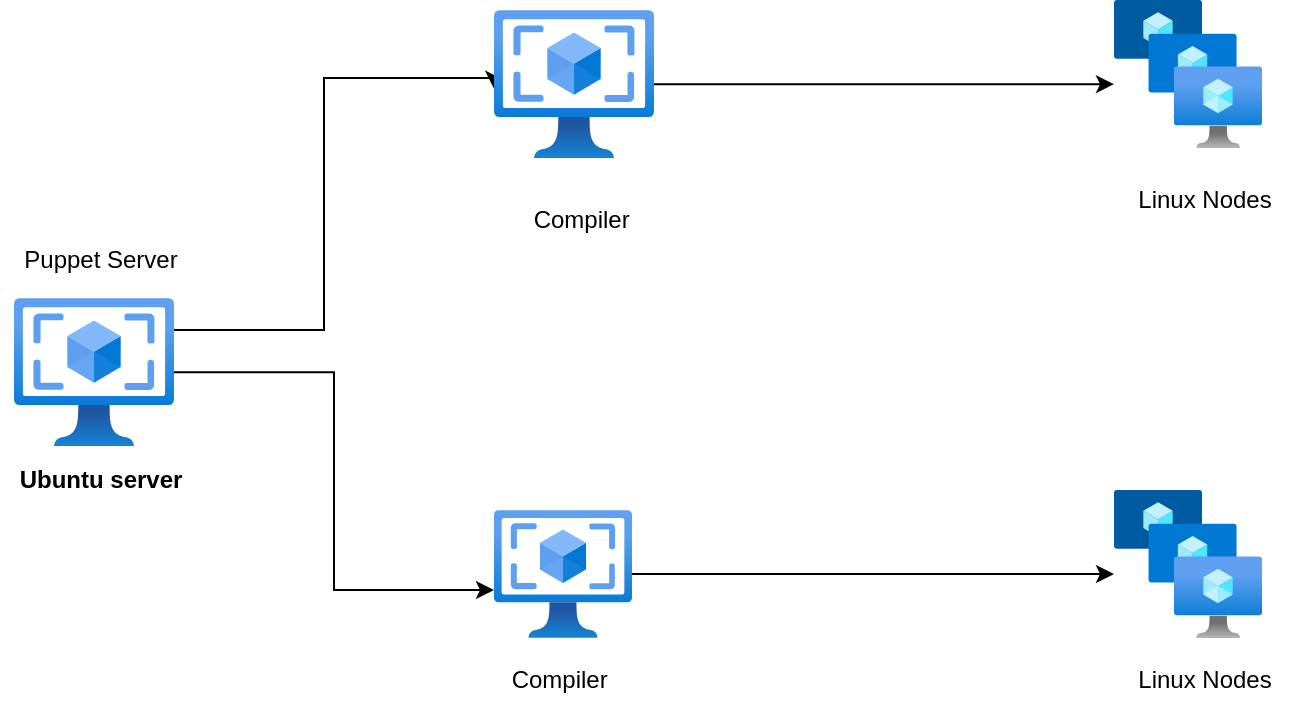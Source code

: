 <mxfile version="20.4.1" type="github">
  <diagram id="WI9T0HZ2pTsCkuznbFz-" name="Page-1">
    <mxGraphModel dx="819" dy="635" grid="1" gridSize="10" guides="1" tooltips="1" connect="1" arrows="1" fold="1" page="1" pageScale="1" pageWidth="1169" pageHeight="827" background="none" math="0" shadow="0">
      <root>
        <mxCell id="0" />
        <mxCell id="1" parent="0" />
        <mxCell id="tRfXf_HET7eCn52Q2gwx-11" style="edgeStyle=orthogonalEdgeStyle;rounded=0;orthogonalLoop=1;jettySize=auto;html=1;entryX=0;entryY=0.531;entryDx=0;entryDy=0;entryPerimeter=0;" edge="1" parent="1" source="tRfXf_HET7eCn52Q2gwx-1" target="tRfXf_HET7eCn52Q2gwx-7">
          <mxGeometry relative="1" as="geometry">
            <mxPoint x="210" y="380" as="targetPoint" />
            <Array as="points">
              <mxPoint x="225" y="390" />
              <mxPoint x="225" y="264" />
            </Array>
          </mxGeometry>
        </mxCell>
        <mxCell id="tRfXf_HET7eCn52Q2gwx-12" style="edgeStyle=orthogonalEdgeStyle;rounded=0;orthogonalLoop=1;jettySize=auto;html=1;entryX=0;entryY=0.625;entryDx=0;entryDy=0;entryPerimeter=0;" edge="1" parent="1" source="tRfXf_HET7eCn52Q2gwx-1" target="tRfXf_HET7eCn52Q2gwx-8">
          <mxGeometry relative="1" as="geometry" />
        </mxCell>
        <mxCell id="tRfXf_HET7eCn52Q2gwx-1" value="" style="aspect=fixed;html=1;points=[];align=center;image;fontSize=12;image=img/lib/azure2/compute/VM_Images_Classic.svg;" vertex="1" parent="1">
          <mxGeometry x="70" y="374" width="80" height="74.2" as="geometry" />
        </mxCell>
        <mxCell id="tRfXf_HET7eCn52Q2gwx-2" value="Ubuntu server" style="text;html=1;resizable=0;autosize=1;align=center;verticalAlign=middle;points=[];rounded=0;fontStyle=1;labelBackgroundColor=default;" vertex="1" parent="1">
          <mxGeometry x="63.13" y="450" width="100" height="30" as="geometry" />
        </mxCell>
        <mxCell id="tRfXf_HET7eCn52Q2gwx-4" value="Puppet Server" style="text;html=1;resizable=0;autosize=1;align=center;verticalAlign=middle;points=[];fillColor=none;strokeColor=none;rounded=0;labelBackgroundColor=default;" vertex="1" parent="1">
          <mxGeometry x="63.13" y="340" width="100" height="30" as="geometry" />
        </mxCell>
        <mxCell id="tRfXf_HET7eCn52Q2gwx-15" style="edgeStyle=orthogonalEdgeStyle;rounded=0;orthogonalLoop=1;jettySize=auto;html=1;entryX=0;entryY=0.569;entryDx=0;entryDy=0;entryPerimeter=0;" edge="1" parent="1" source="tRfXf_HET7eCn52Q2gwx-7" target="tRfXf_HET7eCn52Q2gwx-13">
          <mxGeometry relative="1" as="geometry">
            <mxPoint x="600" y="267.1" as="targetPoint" />
          </mxGeometry>
        </mxCell>
        <mxCell id="tRfXf_HET7eCn52Q2gwx-7" value="" style="aspect=fixed;html=1;points=[];align=center;image;fontSize=12;image=img/lib/azure2/compute/VM_Images_Classic.svg;labelBackgroundColor=default;" vertex="1" parent="1">
          <mxGeometry x="310" y="230" width="80" height="74.2" as="geometry" />
        </mxCell>
        <mxCell id="tRfXf_HET7eCn52Q2gwx-16" style="edgeStyle=orthogonalEdgeStyle;rounded=0;orthogonalLoop=1;jettySize=auto;html=1;entryX=0;entryY=0.568;entryDx=0;entryDy=0;entryPerimeter=0;" edge="1" parent="1" source="tRfXf_HET7eCn52Q2gwx-8" target="tRfXf_HET7eCn52Q2gwx-14">
          <mxGeometry relative="1" as="geometry" />
        </mxCell>
        <mxCell id="tRfXf_HET7eCn52Q2gwx-8" value="" style="aspect=fixed;html=1;points=[];align=center;image;fontSize=12;image=img/lib/azure2/compute/VM_Images_Classic.svg;labelBackgroundColor=default;" vertex="1" parent="1">
          <mxGeometry x="310" y="480" width="69" height="64" as="geometry" />
        </mxCell>
        <mxCell id="tRfXf_HET7eCn52Q2gwx-9" value="Compiler&amp;nbsp;" style="text;html=1;resizable=0;autosize=1;align=center;verticalAlign=middle;points=[];fillColor=none;strokeColor=none;rounded=0;labelBackgroundColor=default;" vertex="1" parent="1">
          <mxGeometry x="320" y="320" width="70" height="30" as="geometry" />
        </mxCell>
        <mxCell id="tRfXf_HET7eCn52Q2gwx-10" value="Compiler&amp;nbsp;" style="text;html=1;resizable=0;autosize=1;align=center;verticalAlign=middle;points=[];fillColor=none;strokeColor=none;rounded=0;labelBackgroundColor=default;" vertex="1" parent="1">
          <mxGeometry x="309" y="550" width="70" height="30" as="geometry" />
        </mxCell>
        <mxCell id="tRfXf_HET7eCn52Q2gwx-13" value="" style="aspect=fixed;html=1;points=[];align=center;image;fontSize=12;image=img/lib/azure2/compute/VM_Scale_Sets.svg;labelBackgroundColor=default;" vertex="1" parent="1">
          <mxGeometry x="620" y="225" width="74" height="74" as="geometry" />
        </mxCell>
        <mxCell id="tRfXf_HET7eCn52Q2gwx-14" value="" style="aspect=fixed;html=1;points=[];align=center;image;fontSize=12;image=img/lib/azure2/compute/VM_Scale_Sets.svg;labelBackgroundColor=default;" vertex="1" parent="1">
          <mxGeometry x="620" y="470" width="74" height="74" as="geometry" />
        </mxCell>
        <mxCell id="tRfXf_HET7eCn52Q2gwx-21" value="Linux Nodes&lt;br&gt;" style="text;html=1;resizable=0;autosize=1;align=center;verticalAlign=middle;points=[];fillColor=none;strokeColor=none;rounded=0;labelBackgroundColor=default;" vertex="1" parent="1">
          <mxGeometry x="620" y="310" width="90" height="30" as="geometry" />
        </mxCell>
        <mxCell id="tRfXf_HET7eCn52Q2gwx-24" value="Linux Nodes&lt;br&gt;" style="text;html=1;resizable=0;autosize=1;align=center;verticalAlign=middle;points=[];fillColor=none;strokeColor=none;rounded=0;labelBackgroundColor=default;" vertex="1" parent="1">
          <mxGeometry x="620" y="550" width="90" height="30" as="geometry" />
        </mxCell>
      </root>
    </mxGraphModel>
  </diagram>
</mxfile>
